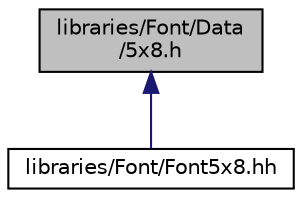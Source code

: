 digraph "libraries/Font/Data/5x8.h"
{
  edge [fontname="Helvetica",fontsize="10",labelfontname="Helvetica",labelfontsize="10"];
  node [fontname="Helvetica",fontsize="10",shape=record];
  Node1 [label="libraries/Font/Data\l/5x8.h",height=0.2,width=0.4,color="black", fillcolor="grey75", style="filled", fontcolor="black"];
  Node1 -> Node2 [dir="back",color="midnightblue",fontsize="10",style="solid",fontname="Helvetica"];
  Node2 [label="libraries/Font/Font5x8.hh",height=0.2,width=0.4,color="black", fillcolor="white", style="filled",URL="$d9/d8c/Font5x8_8hh.html"];
}
